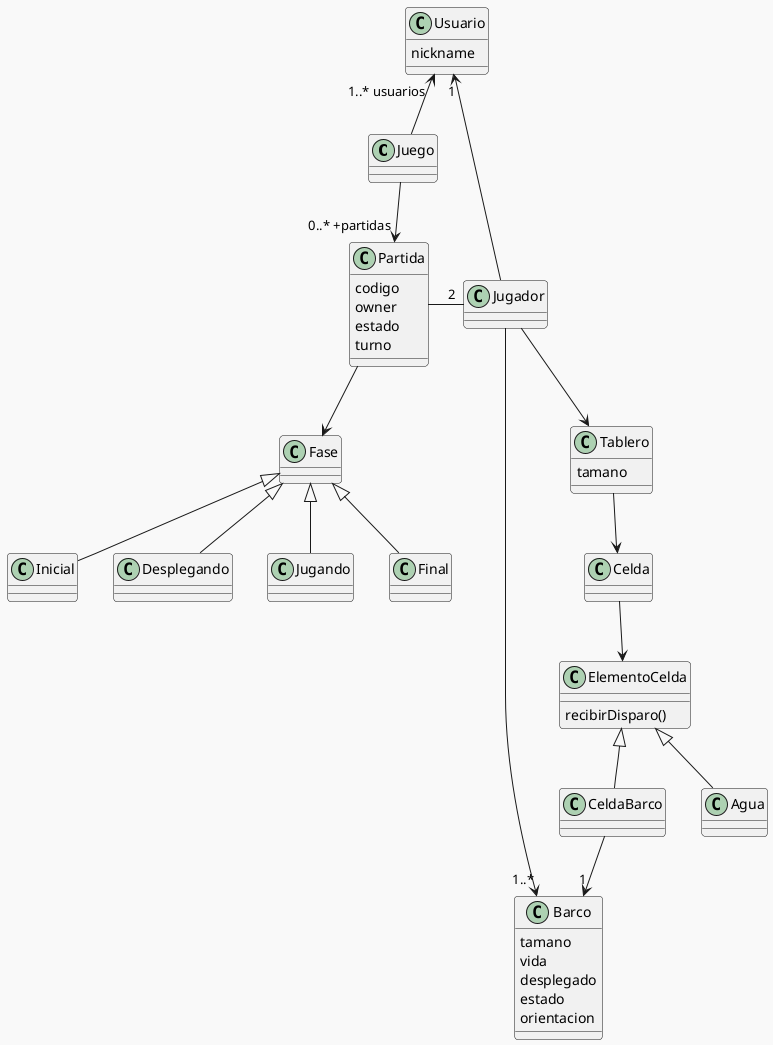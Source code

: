 @startuml Modelo de clases
!theme mars
class Juego
class Partida{
    codigo
    owner
    estado
    turno
}
class Usuario{
    nickname
}

class Jugador{

}

class Fase{}
class Inicial{}
class Desplegando{}
class Jugando{}
class Final{}
class Barco{
    tamano
    vida
    desplegado
    estado
    orientacion
}
class Tablero{
    tamano
}
class Celda{}
class ElementoCelda{
    {method} recibirDisparo()
}
class CeldaBarco{}
class Agua{}


Inicial -up-|> Fase
Desplegando -up-|> Fase
Jugando -up-|> Fase
Final -up-|> Fase

Agua -up-|> ElementoCelda
CeldaBarco -up-|> ElementoCelda

Juego -up-> "1..* usuarios" Usuario
Juego -->"0..* +partidas" Partida
Partida -right-"2" Jugador
Partida --> Fase

Jugador -->"1" Usuario

Jugador -->"1..*" Barco
Jugador --> Tablero
Tablero --> Celda
Celda --> ElementoCelda
CeldaBarco -->"1" Barco 